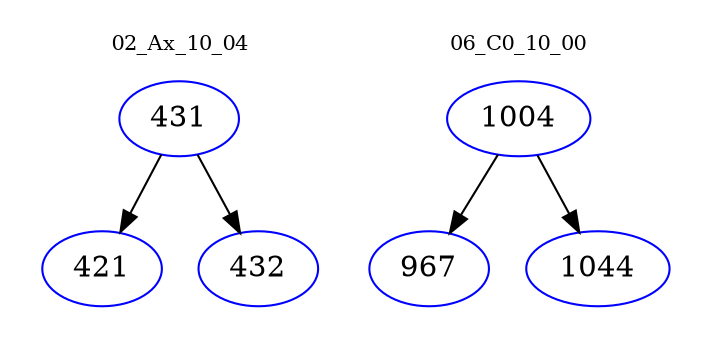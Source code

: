 digraph{
subgraph cluster_0 {
color = white
label = "02_Ax_10_04";
fontsize=10;
T0_431 [label="431", color="blue"]
T0_431 -> T0_421 [color="black"]
T0_421 [label="421", color="blue"]
T0_431 -> T0_432 [color="black"]
T0_432 [label="432", color="blue"]
}
subgraph cluster_1 {
color = white
label = "06_C0_10_00";
fontsize=10;
T1_1004 [label="1004", color="blue"]
T1_1004 -> T1_967 [color="black"]
T1_967 [label="967", color="blue"]
T1_1004 -> T1_1044 [color="black"]
T1_1044 [label="1044", color="blue"]
}
}
